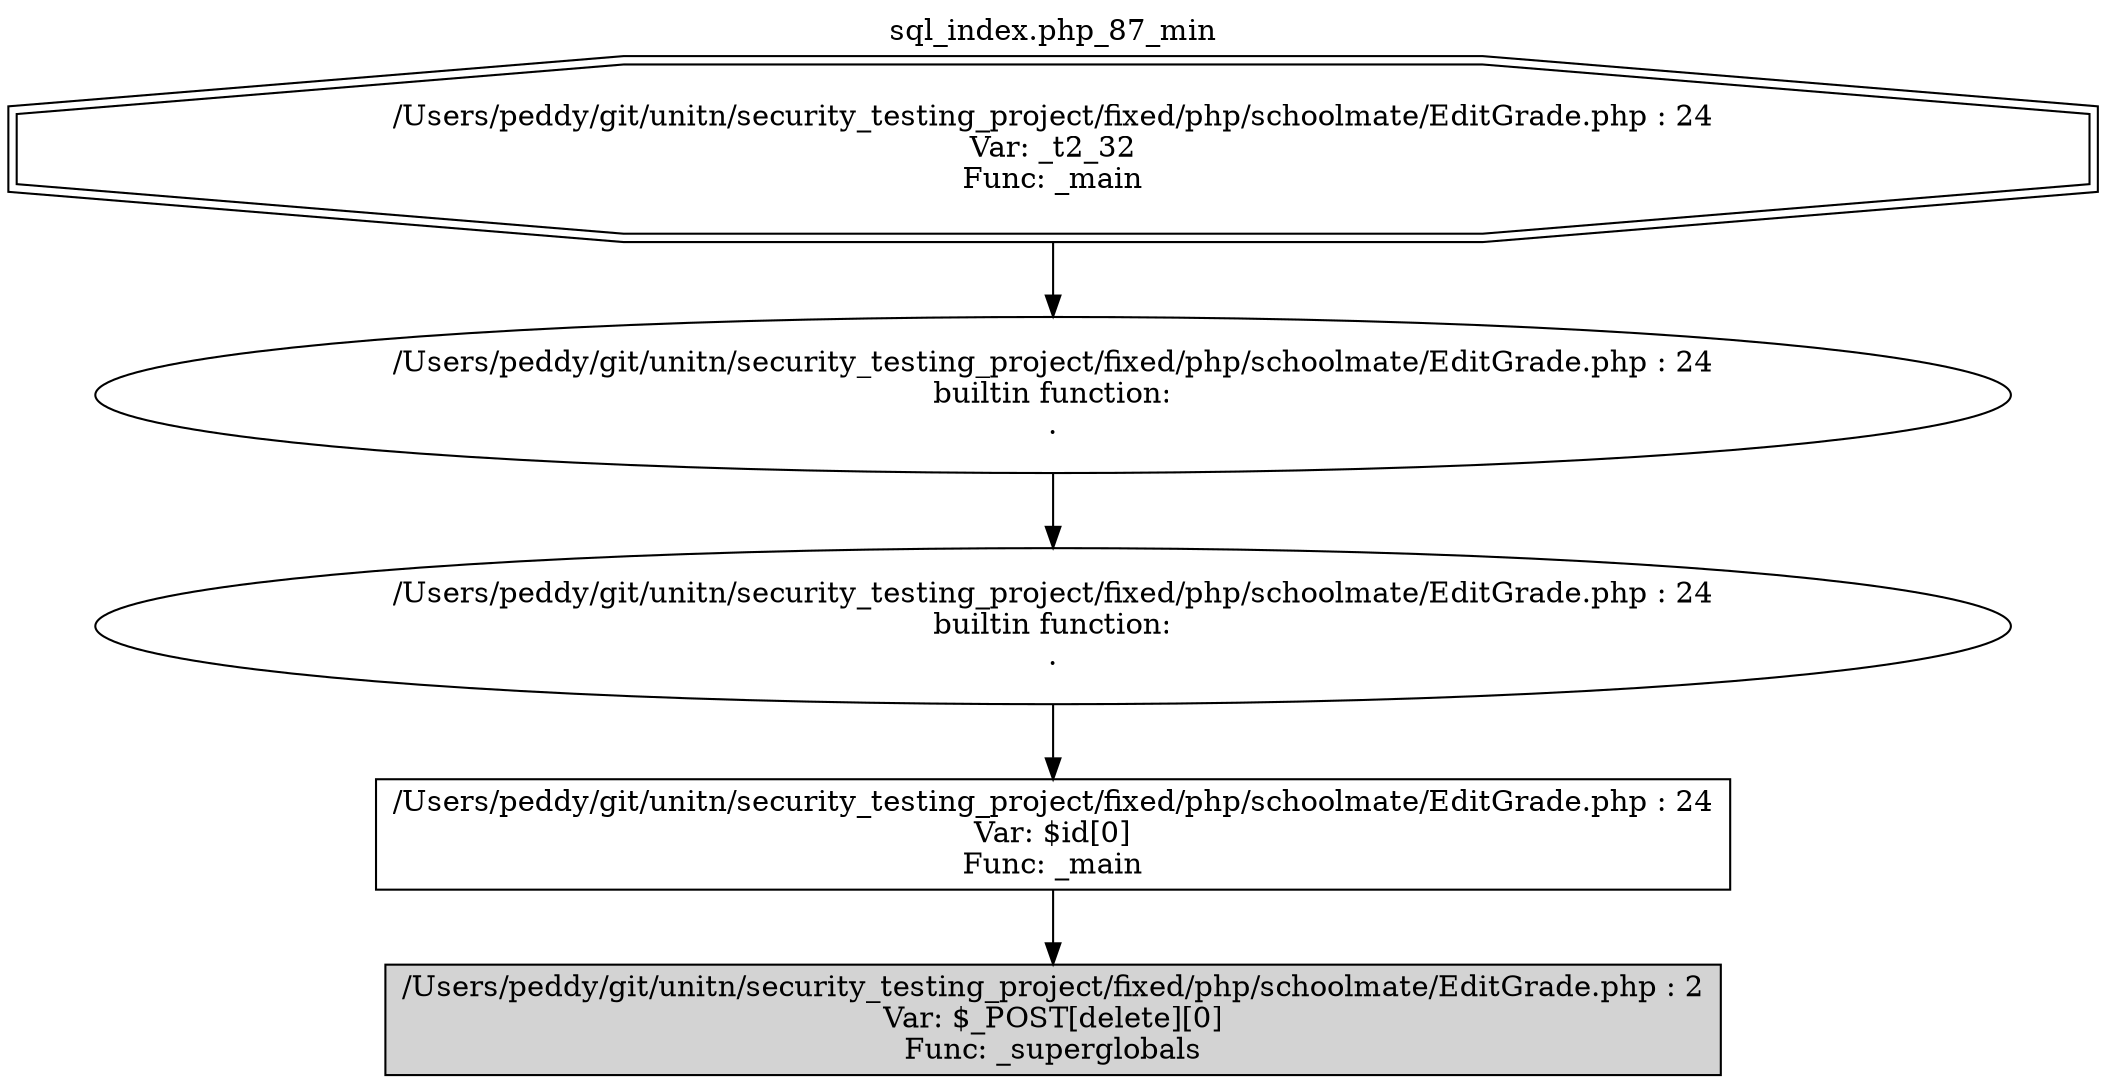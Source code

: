 digraph cfg {
  label="sql_index.php_87_min";
  labelloc=t;
  n1 [shape=doubleoctagon, label="/Users/peddy/git/unitn/security_testing_project/fixed/php/schoolmate/EditGrade.php : 24\nVar: _t2_32\nFunc: _main\n"];
  n2 [shape=ellipse, label="/Users/peddy/git/unitn/security_testing_project/fixed/php/schoolmate/EditGrade.php : 24\nbuiltin function:\n.\n"];
  n3 [shape=ellipse, label="/Users/peddy/git/unitn/security_testing_project/fixed/php/schoolmate/EditGrade.php : 24\nbuiltin function:\n.\n"];
  n4 [shape=box, label="/Users/peddy/git/unitn/security_testing_project/fixed/php/schoolmate/EditGrade.php : 24\nVar: $id[0]\nFunc: _main\n"];
  n5 [shape=box, label="/Users/peddy/git/unitn/security_testing_project/fixed/php/schoolmate/EditGrade.php : 2\nVar: $_POST[delete][0]\nFunc: _superglobals\n",style=filled];
  n1 -> n2;
  n2 -> n3;
  n3 -> n4;
  n4 -> n5;
}
